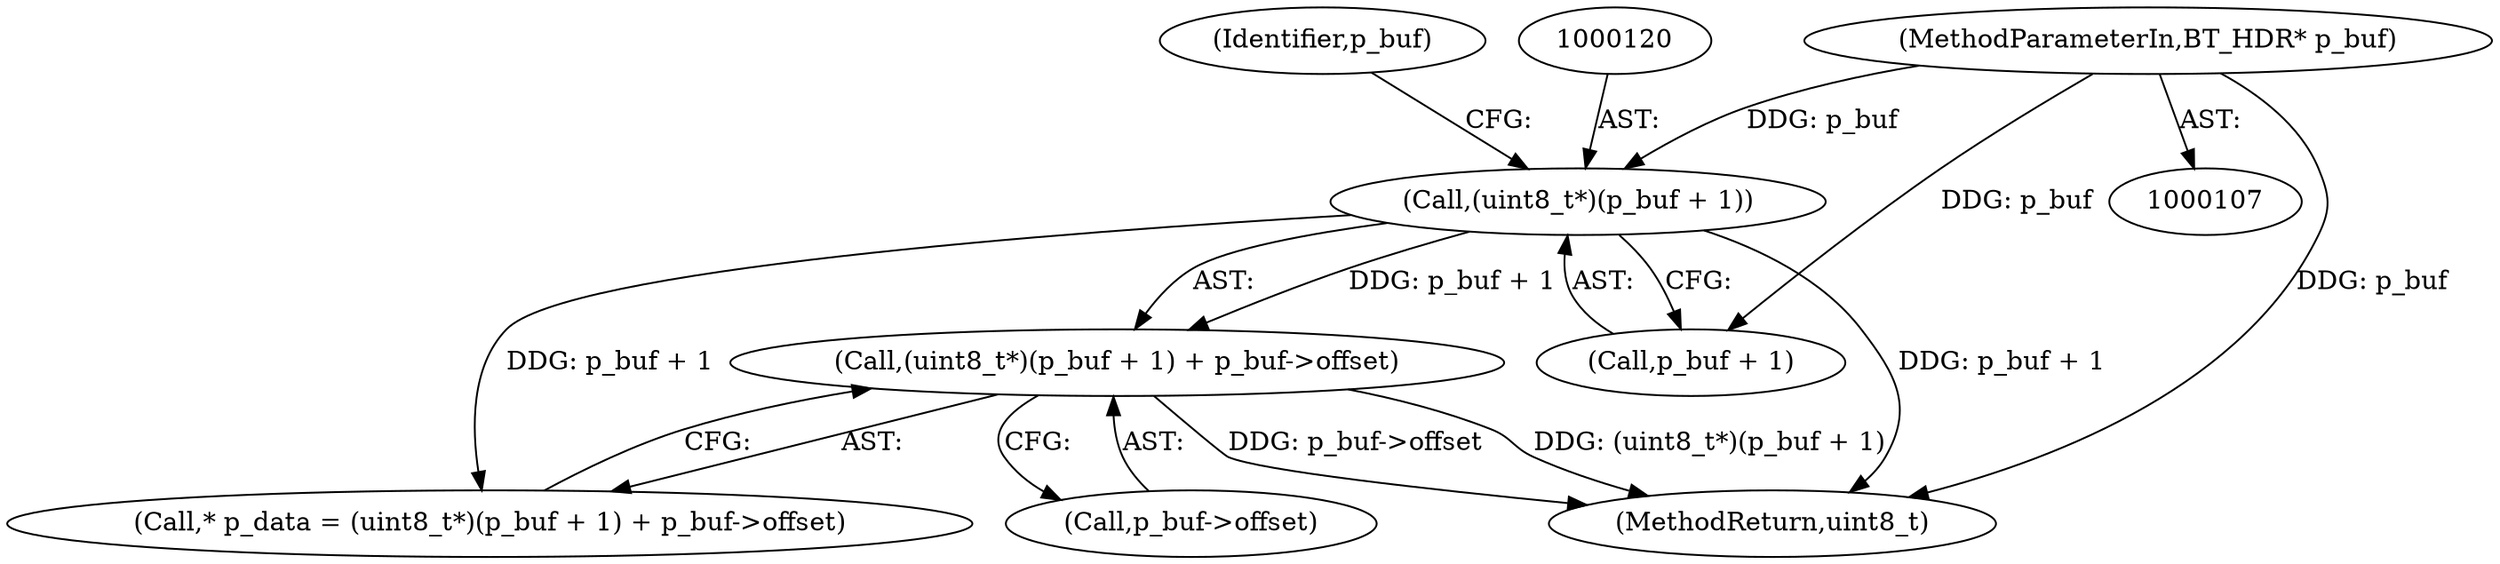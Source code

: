 digraph "0_Android_d4a34fefbf292d1e02336e4e272da3ef1e3eef85@pointer" {
"1000118" [label="(Call,(uint8_t*)(p_buf + 1) + p_buf->offset)"];
"1000119" [label="(Call,(uint8_t*)(p_buf + 1))"];
"1000110" [label="(MethodParameterIn,BT_HDR* p_buf)"];
"1000116" [label="(Call,* p_data = (uint8_t*)(p_buf + 1) + p_buf->offset)"];
"1000118" [label="(Call,(uint8_t*)(p_buf + 1) + p_buf->offset)"];
"1000124" [label="(Call,p_buf->offset)"];
"1000125" [label="(Identifier,p_buf)"];
"1000119" [label="(Call,(uint8_t*)(p_buf + 1))"];
"1000497" [label="(MethodReturn,uint8_t)"];
"1000121" [label="(Call,p_buf + 1)"];
"1000110" [label="(MethodParameterIn,BT_HDR* p_buf)"];
"1000118" -> "1000116"  [label="AST: "];
"1000118" -> "1000124"  [label="CFG: "];
"1000119" -> "1000118"  [label="AST: "];
"1000124" -> "1000118"  [label="AST: "];
"1000116" -> "1000118"  [label="CFG: "];
"1000118" -> "1000497"  [label="DDG: (uint8_t*)(p_buf + 1)"];
"1000118" -> "1000497"  [label="DDG: p_buf->offset"];
"1000119" -> "1000118"  [label="DDG: p_buf + 1"];
"1000119" -> "1000121"  [label="CFG: "];
"1000120" -> "1000119"  [label="AST: "];
"1000121" -> "1000119"  [label="AST: "];
"1000125" -> "1000119"  [label="CFG: "];
"1000119" -> "1000497"  [label="DDG: p_buf + 1"];
"1000119" -> "1000116"  [label="DDG: p_buf + 1"];
"1000110" -> "1000119"  [label="DDG: p_buf"];
"1000110" -> "1000107"  [label="AST: "];
"1000110" -> "1000497"  [label="DDG: p_buf"];
"1000110" -> "1000121"  [label="DDG: p_buf"];
}

